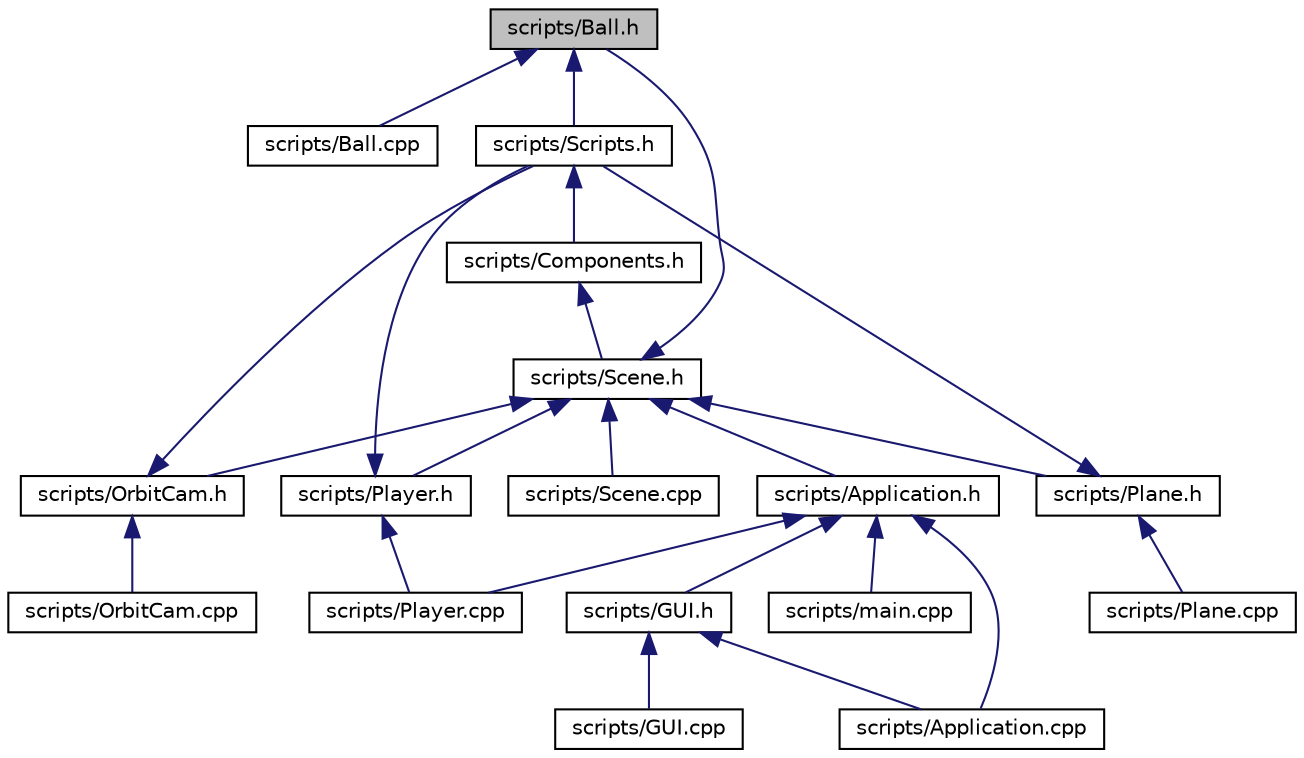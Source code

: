 digraph "scripts/Ball.h"
{
 // LATEX_PDF_SIZE
  edge [fontname="Helvetica",fontsize="10",labelfontname="Helvetica",labelfontsize="10"];
  node [fontname="Helvetica",fontsize="10",shape=record];
  Node1 [label="scripts/Ball.h",height=0.2,width=0.4,color="black", fillcolor="grey75", style="filled", fontcolor="black",tooltip=" "];
  Node1 -> Node2 [dir="back",color="midnightblue",fontsize="10",style="solid"];
  Node2 [label="scripts/Ball.cpp",height=0.2,width=0.4,color="black", fillcolor="white", style="filled",URL="$_ball_8cpp.html",tooltip=" "];
  Node1 -> Node3 [dir="back",color="midnightblue",fontsize="10",style="solid"];
  Node3 [label="scripts/Scripts.h",height=0.2,width=0.4,color="black", fillcolor="white", style="filled",URL="$_scripts_8h.html",tooltip=" "];
  Node3 -> Node4 [dir="back",color="midnightblue",fontsize="10",style="solid"];
  Node4 [label="scripts/Components.h",height=0.2,width=0.4,color="black", fillcolor="white", style="filled",URL="$_components_8h.html",tooltip=" "];
  Node4 -> Node5 [dir="back",color="midnightblue",fontsize="10",style="solid"];
  Node5 [label="scripts/Scene.h",height=0.2,width=0.4,color="black", fillcolor="white", style="filled",URL="$_scene_8h.html",tooltip=" "];
  Node5 -> Node6 [dir="back",color="midnightblue",fontsize="10",style="solid"];
  Node6 [label="scripts/Application.h",height=0.2,width=0.4,color="black", fillcolor="white", style="filled",URL="$_application_8h.html",tooltip=" "];
  Node6 -> Node7 [dir="back",color="midnightblue",fontsize="10",style="solid"];
  Node7 [label="scripts/Application.cpp",height=0.2,width=0.4,color="black", fillcolor="white", style="filled",URL="$_application_8cpp.html",tooltip=" "];
  Node6 -> Node8 [dir="back",color="midnightblue",fontsize="10",style="solid"];
  Node8 [label="scripts/GUI.h",height=0.2,width=0.4,color="black", fillcolor="white", style="filled",URL="$_g_u_i_8h.html",tooltip=" "];
  Node8 -> Node7 [dir="back",color="midnightblue",fontsize="10",style="solid"];
  Node8 -> Node9 [dir="back",color="midnightblue",fontsize="10",style="solid"];
  Node9 [label="scripts/GUI.cpp",height=0.2,width=0.4,color="black", fillcolor="white", style="filled",URL="$_g_u_i_8cpp.html",tooltip=" "];
  Node6 -> Node10 [dir="back",color="midnightblue",fontsize="10",style="solid"];
  Node10 [label="scripts/main.cpp",height=0.2,width=0.4,color="black", fillcolor="white", style="filled",URL="$main_8cpp.html",tooltip=" "];
  Node6 -> Node11 [dir="back",color="midnightblue",fontsize="10",style="solid"];
  Node11 [label="scripts/Player.cpp",height=0.2,width=0.4,color="black", fillcolor="white", style="filled",URL="$_player_8cpp.html",tooltip=" "];
  Node5 -> Node1 [dir="back",color="midnightblue",fontsize="10",style="solid"];
  Node5 -> Node12 [dir="back",color="midnightblue",fontsize="10",style="solid"];
  Node12 [label="scripts/OrbitCam.h",height=0.2,width=0.4,color="black", fillcolor="white", style="filled",URL="$_orbit_cam_8h.html",tooltip=" "];
  Node12 -> Node13 [dir="back",color="midnightblue",fontsize="10",style="solid"];
  Node13 [label="scripts/OrbitCam.cpp",height=0.2,width=0.4,color="black", fillcolor="white", style="filled",URL="$_orbit_cam_8cpp.html",tooltip=" "];
  Node12 -> Node3 [dir="back",color="midnightblue",fontsize="10",style="solid"];
  Node5 -> Node14 [dir="back",color="midnightblue",fontsize="10",style="solid"];
  Node14 [label="scripts/Plane.h",height=0.2,width=0.4,color="black", fillcolor="white", style="filled",URL="$_plane_8h.html",tooltip=" "];
  Node14 -> Node15 [dir="back",color="midnightblue",fontsize="10",style="solid"];
  Node15 [label="scripts/Plane.cpp",height=0.2,width=0.4,color="black", fillcolor="white", style="filled",URL="$_plane_8cpp.html",tooltip=" "];
  Node14 -> Node3 [dir="back",color="midnightblue",fontsize="10",style="solid"];
  Node5 -> Node16 [dir="back",color="midnightblue",fontsize="10",style="solid"];
  Node16 [label="scripts/Player.h",height=0.2,width=0.4,color="black", fillcolor="white", style="filled",URL="$_player_8h.html",tooltip=" "];
  Node16 -> Node11 [dir="back",color="midnightblue",fontsize="10",style="solid"];
  Node16 -> Node3 [dir="back",color="midnightblue",fontsize="10",style="solid"];
  Node5 -> Node17 [dir="back",color="midnightblue",fontsize="10",style="solid"];
  Node17 [label="scripts/Scene.cpp",height=0.2,width=0.4,color="black", fillcolor="white", style="filled",URL="$_scene_8cpp.html",tooltip=" "];
}
